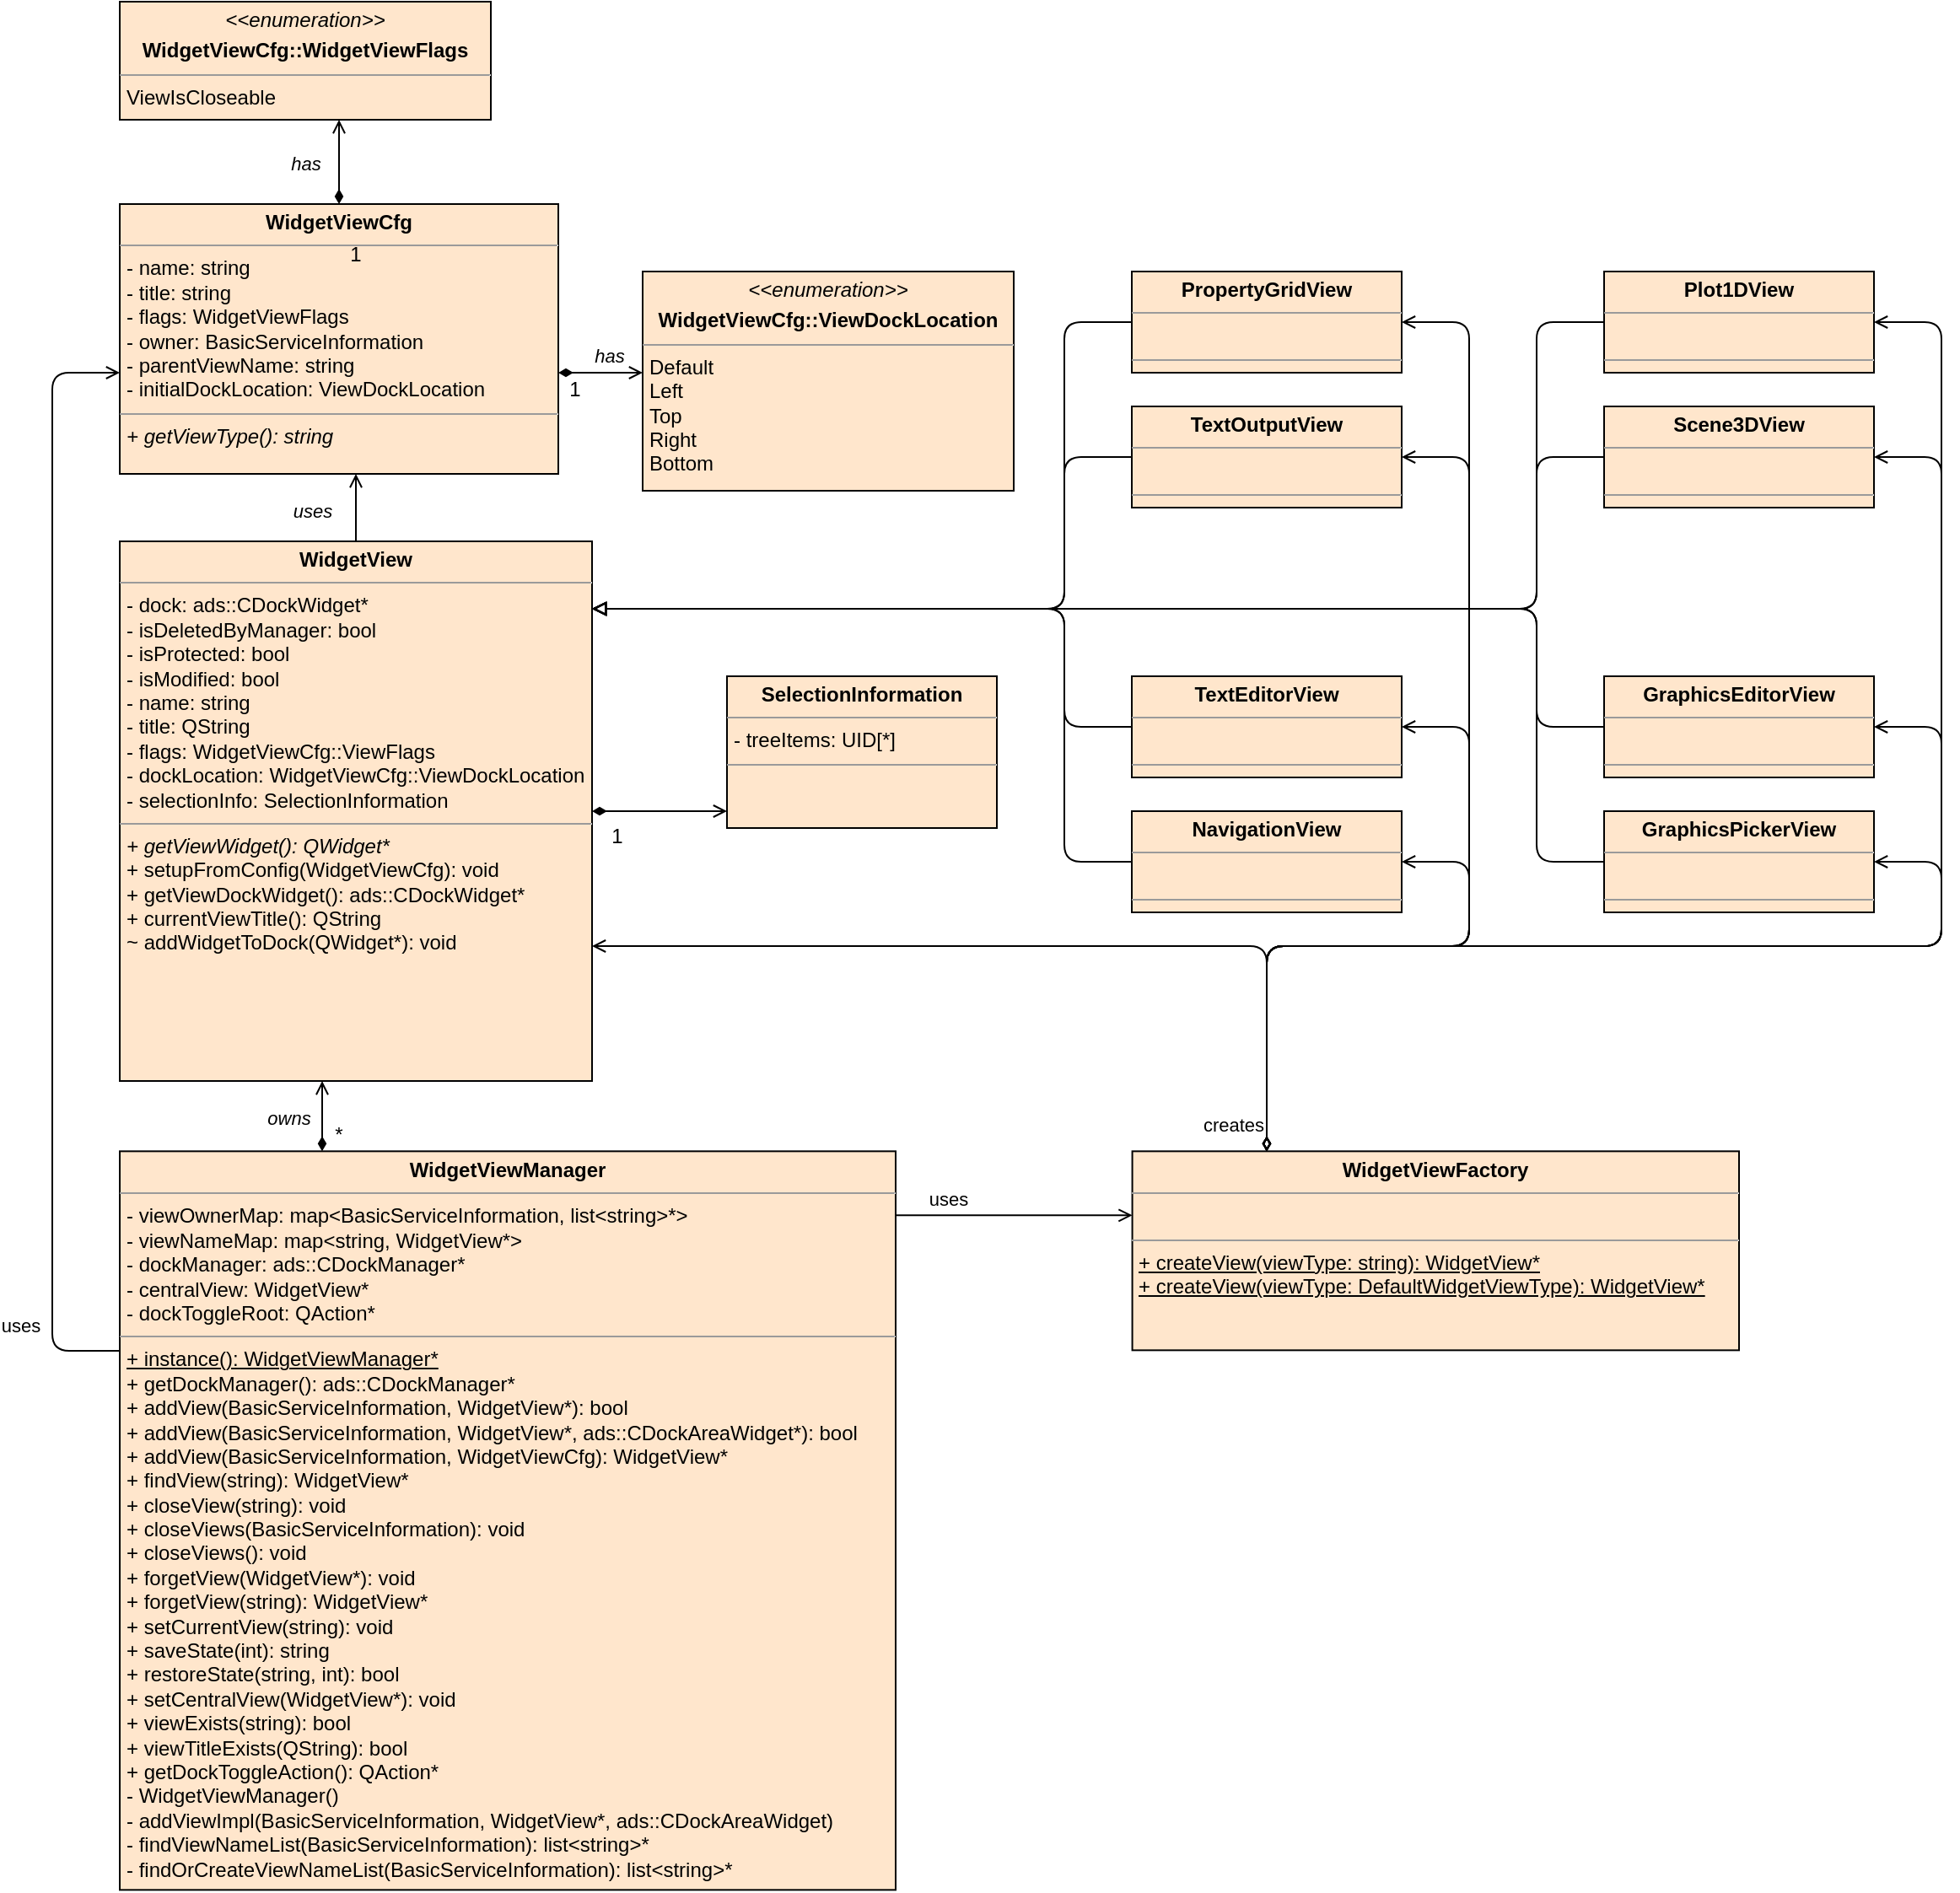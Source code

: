 <mxfile version="26.0.7">
  <diagram name="Page-1" id="2mC3etrwyER9bLnaZQRU">
    <mxGraphModel dx="1688" dy="688" grid="1" gridSize="10" guides="1" tooltips="1" connect="1" arrows="1" fold="1" page="1" pageScale="1" pageWidth="1654" pageHeight="1169" math="0" shadow="0">
      <root>
        <mxCell id="0" />
        <mxCell id="1" parent="0" />
        <mxCell id="TS5mTfJz-OEZbMOJgeyt-12" value="" style="edgeStyle=orthogonalEdgeStyle;rounded=0;orthogonalLoop=1;jettySize=auto;html=1;endArrow=open;endFill=0;" parent="1" source="TS5mTfJz-OEZbMOJgeyt-1" target="TS5mTfJz-OEZbMOJgeyt-3" edge="1">
          <mxGeometry relative="1" as="geometry">
            <Array as="points">
              <mxPoint x="250" y="390" />
              <mxPoint x="250" y="390" />
            </Array>
          </mxGeometry>
        </mxCell>
        <mxCell id="RRmIdZOjMoXbwhAeTIkx-3" style="edgeStyle=orthogonalEdgeStyle;rounded=0;orthogonalLoop=1;jettySize=auto;html=1;endArrow=open;endFill=0;startArrow=diamondThin;startFill=1;" edge="1" parent="1" source="TS5mTfJz-OEZbMOJgeyt-1" target="RRmIdZOjMoXbwhAeTIkx-2">
          <mxGeometry relative="1" as="geometry">
            <Array as="points">
              <mxPoint x="460" y="520" />
              <mxPoint x="460" y="520" />
            </Array>
          </mxGeometry>
        </mxCell>
        <mxCell id="TS5mTfJz-OEZbMOJgeyt-1" value="&lt;p style=&quot;margin:0px;margin-top:4px;text-align:center;&quot;&gt;&lt;b&gt;WidgetView&lt;/b&gt;&lt;/p&gt;&lt;hr size=&quot;1&quot;&gt;&lt;p style=&quot;margin:0px;margin-left:4px;&quot;&gt;- dock: ads::CDockWidget*&lt;/p&gt;&lt;p style=&quot;margin:0px;margin-left:4px;&quot;&gt;- isDeletedByManager: bool&lt;/p&gt;&lt;p style=&quot;margin:0px;margin-left:4px;&quot;&gt;- isProtected: bool&lt;/p&gt;&lt;p style=&quot;margin:0px;margin-left:4px;&quot;&gt;- isModified: bool&lt;/p&gt;&lt;p style=&quot;margin:0px;margin-left:4px;&quot;&gt;- name: string&lt;/p&gt;&lt;p style=&quot;margin:0px;margin-left:4px;&quot;&gt;- title: QString&lt;/p&gt;&lt;p style=&quot;margin:0px;margin-left:4px;&quot;&gt;- flags: WidgetViewCfg::ViewFlags&lt;/p&gt;&lt;p style=&quot;margin:0px;margin-left:4px;&quot;&gt;- dockLocation: WidgetViewCfg::ViewDockLocation&lt;/p&gt;&lt;p style=&quot;margin:0px;margin-left:4px;&quot;&gt;- selectionInfo: SelectionInformation&lt;/p&gt;&lt;hr size=&quot;1&quot;&gt;&lt;p style=&quot;margin:0px;margin-left:4px;&quot;&gt;&lt;i&gt;+ getViewWidget(): QWidget*&lt;/i&gt;&lt;br&gt;&lt;/p&gt;&lt;p style=&quot;margin:0px;margin-left:4px;&quot;&gt;+ setupFromConfig(WidgetViewCfg): void&lt;/p&gt;&lt;p style=&quot;margin:0px;margin-left:4px;&quot;&gt;+ getViewDockWidget(): ads::CDockWidget*&lt;/p&gt;&lt;p style=&quot;margin:0px;margin-left:4px;&quot;&gt;+ currentViewTitle(): QString&lt;/p&gt;&lt;p style=&quot;margin:0px;margin-left:4px;&quot;&gt;~ addWidgetToDock(QWidget*): void&lt;/p&gt;" style="verticalAlign=top;align=left;overflow=fill;fontSize=12;fontFamily=Helvetica;html=1;fillColor=#ffe6cc;strokeColor=#000000;" parent="1" vertex="1">
          <mxGeometry x="120" y="360" width="280" height="320" as="geometry" />
        </mxCell>
        <mxCell id="TS5mTfJz-OEZbMOJgeyt-13" style="edgeStyle=orthogonalEdgeStyle;rounded=1;orthogonalLoop=1;jettySize=auto;html=1;endArrow=open;endFill=0;curved=0;" parent="1" source="TS5mTfJz-OEZbMOJgeyt-2" target="TS5mTfJz-OEZbMOJgeyt-3" edge="1">
          <mxGeometry relative="1" as="geometry">
            <Array as="points">
              <mxPoint x="80" y="840" />
              <mxPoint x="80" y="260" />
            </Array>
          </mxGeometry>
        </mxCell>
        <mxCell id="TS5mTfJz-OEZbMOJgeyt-17" value="uses" style="edgeLabel;html=1;align=center;verticalAlign=middle;resizable=0;points=[];" parent="TS5mTfJz-OEZbMOJgeyt-13" vertex="1" connectable="0">
          <mxGeometry x="-0.895" y="-3" relative="1" as="geometry">
            <mxPoint x="-25" y="-12" as="offset" />
          </mxGeometry>
        </mxCell>
        <mxCell id="TS5mTfJz-OEZbMOJgeyt-15" style="edgeStyle=orthogonalEdgeStyle;rounded=0;orthogonalLoop=1;jettySize=auto;html=1;endArrow=open;endFill=0;" parent="1" source="TS5mTfJz-OEZbMOJgeyt-2" target="TS5mTfJz-OEZbMOJgeyt-5" edge="1">
          <mxGeometry relative="1" as="geometry">
            <Array as="points">
              <mxPoint x="670" y="759.67" />
              <mxPoint x="670" y="759.67" />
            </Array>
          </mxGeometry>
        </mxCell>
        <mxCell id="TS5mTfJz-OEZbMOJgeyt-18" value="uses" style="edgeLabel;html=1;align=center;verticalAlign=middle;resizable=0;points=[];" parent="TS5mTfJz-OEZbMOJgeyt-15" vertex="1" connectable="0">
          <mxGeometry x="-0.009" y="-1" relative="1" as="geometry">
            <mxPoint x="-39" y="-11" as="offset" />
          </mxGeometry>
        </mxCell>
        <mxCell id="nYUU7jSi2qJ1a8LRSwoP-1" style="edgeStyle=orthogonalEdgeStyle;rounded=0;orthogonalLoop=1;jettySize=auto;html=1;endArrow=open;endFill=0;startArrow=diamondThin;startFill=1;" parent="1" source="TS5mTfJz-OEZbMOJgeyt-2" target="TS5mTfJz-OEZbMOJgeyt-1" edge="1">
          <mxGeometry relative="1" as="geometry">
            <Array as="points">
              <mxPoint x="240" y="690" />
              <mxPoint x="240" y="690" />
            </Array>
          </mxGeometry>
        </mxCell>
        <mxCell id="nYUU7jSi2qJ1a8LRSwoP-2" value="&lt;i&gt;owns&lt;/i&gt;" style="edgeLabel;html=1;align=center;verticalAlign=middle;resizable=0;points=[];" parent="nYUU7jSi2qJ1a8LRSwoP-1" vertex="1" connectable="0">
          <mxGeometry x="-0.101" y="2" relative="1" as="geometry">
            <mxPoint x="-18" y="-1" as="offset" />
          </mxGeometry>
        </mxCell>
        <mxCell id="TS5mTfJz-OEZbMOJgeyt-2" value="&lt;p style=&quot;margin:0px;margin-top:4px;text-align:center;&quot;&gt;&lt;b&gt;WidgetViewManager&lt;/b&gt;&lt;/p&gt;&lt;hr size=&quot;1&quot;&gt;&lt;p style=&quot;margin:0px;margin-left:4px;&quot;&gt;- viewOwnerMap: map&amp;lt;BasicServiceInformation, list&amp;lt;string&amp;gt;*&amp;gt;&lt;/p&gt;&lt;p style=&quot;margin:0px;margin-left:4px;&quot;&gt;- viewNameMap: map&amp;lt;string, WidgetView*&amp;gt;&lt;/p&gt;&lt;p style=&quot;margin:0px;margin-left:4px;&quot;&gt;- dockManager: ads::CDockManager*&lt;/p&gt;&lt;p style=&quot;margin:0px;margin-left:4px;&quot;&gt;- centralView: WidgetView*&lt;/p&gt;&lt;p style=&quot;margin:0px;margin-left:4px;&quot;&gt;- dockToggleRoot: QAction*&lt;/p&gt;&lt;hr size=&quot;1&quot;&gt;&lt;p style=&quot;margin:0px;margin-left:4px;&quot;&gt;&lt;u&gt;+ instance(): WidgetViewManager*&lt;/u&gt;&lt;/p&gt;&lt;p style=&quot;margin:0px;margin-left:4px;&quot;&gt;+ getDockManager(): ads::CDockManager*&lt;/p&gt;&lt;p style=&quot;margin:0px;margin-left:4px;&quot;&gt;+ addView(BasicServiceInformation, WidgetView*): bool&lt;/p&gt;&lt;p style=&quot;margin:0px;margin-left:4px;&quot;&gt;+ addView(BasicServiceInformation, WidgetView*, ads::CDockAreaWidget*): bool&lt;/p&gt;&lt;p style=&quot;margin:0px;margin-left:4px;&quot;&gt;+ addView(BasicServiceInformation, WidgetViewCfg): WidgetView*&lt;/p&gt;&lt;p style=&quot;margin:0px;margin-left:4px;&quot;&gt;+ findView(string): WidgetView*&lt;/p&gt;&lt;p style=&quot;margin:0px;margin-left:4px;&quot;&gt;+ closeView(string): void&lt;/p&gt;&lt;p style=&quot;margin:0px;margin-left:4px;&quot;&gt;+ closeViews(BasicServiceInformation): void&lt;/p&gt;&lt;p style=&quot;margin:0px;margin-left:4px;&quot;&gt;+ closeViews(): void&lt;/p&gt;&lt;p style=&quot;margin:0px;margin-left:4px;&quot;&gt;+ forgetView(WidgetView*): void&lt;/p&gt;&lt;p style=&quot;margin:0px;margin-left:4px;&quot;&gt;+ forgetView(string): WidgetView*&lt;/p&gt;&lt;p style=&quot;margin:0px;margin-left:4px;&quot;&gt;+ setCurrentView(string): void&lt;/p&gt;&lt;p style=&quot;margin:0px;margin-left:4px;&quot;&gt;+ saveState(int): string&lt;/p&gt;&lt;p style=&quot;margin:0px;margin-left:4px;&quot;&gt;+ restoreState(string, int): bool&lt;/p&gt;&lt;p style=&quot;margin:0px;margin-left:4px;&quot;&gt;+ setCentralView(WidgetView*): void&lt;/p&gt;&lt;p style=&quot;margin:0px;margin-left:4px;&quot;&gt;+ viewExists(string): bool&lt;/p&gt;&lt;p style=&quot;margin:0px;margin-left:4px;&quot;&gt;+ viewTitleExists(QString): bool&lt;/p&gt;&lt;p style=&quot;margin:0px;margin-left:4px;&quot;&gt;+ getDockToggleAction(): QAction*&lt;/p&gt;&lt;p style=&quot;margin:0px;margin-left:4px;&quot;&gt;- WidgetViewManager()&lt;/p&gt;&lt;p style=&quot;margin:0px;margin-left:4px;&quot;&gt;- addViewImpl(BasicServiceInformation, WidgetView*, ads::CDockAreaWidget)&lt;/p&gt;&lt;p style=&quot;margin:0px;margin-left:4px;&quot;&gt;- findViewNameList(BasicServiceInformation): list&amp;lt;string&amp;gt;*&lt;/p&gt;&lt;p style=&quot;margin:0px;margin-left:4px;&quot;&gt;- findOrCreateViewNameList(BasicServiceInformation): list&amp;lt;string&amp;gt;*&lt;/p&gt;&lt;p style=&quot;margin:0px;margin-left:4px;&quot;&gt;&lt;br&gt;&lt;/p&gt;" style="verticalAlign=top;align=left;overflow=fill;fontSize=12;fontFamily=Helvetica;html=1;fillColor=#ffe6cc;strokeColor=#000000;" parent="1" vertex="1">
          <mxGeometry x="120" y="721.67" width="460" height="438" as="geometry" />
        </mxCell>
        <mxCell id="TS5mTfJz-OEZbMOJgeyt-7" style="edgeStyle=orthogonalEdgeStyle;rounded=0;orthogonalLoop=1;jettySize=auto;html=1;endArrow=open;endFill=0;startArrow=diamondThin;startFill=1;" parent="1" source="TS5mTfJz-OEZbMOJgeyt-3" target="TS5mTfJz-OEZbMOJgeyt-6" edge="1">
          <mxGeometry relative="1" as="geometry">
            <Array as="points">
              <mxPoint x="230" y="240" />
            </Array>
          </mxGeometry>
        </mxCell>
        <mxCell id="TS5mTfJz-OEZbMOJgeyt-8" value="has" style="edgeLabel;html=1;align=center;verticalAlign=middle;resizable=0;points=[];fontStyle=2" parent="TS5mTfJz-OEZbMOJgeyt-7" vertex="1" connectable="0">
          <mxGeometry x="-0.067" y="-1" relative="1" as="geometry">
            <mxPoint x="-21" y="-1" as="offset" />
          </mxGeometry>
        </mxCell>
        <mxCell id="TS5mTfJz-OEZbMOJgeyt-50" style="edgeStyle=orthogonalEdgeStyle;rounded=0;orthogonalLoop=1;jettySize=auto;html=1;endArrow=open;endFill=0;startArrow=diamondThin;startFill=1;" parent="1" source="TS5mTfJz-OEZbMOJgeyt-3" target="TS5mTfJz-OEZbMOJgeyt-49" edge="1">
          <mxGeometry relative="1" as="geometry">
            <Array as="points">
              <mxPoint x="420" y="260" />
              <mxPoint x="420" y="260" />
            </Array>
          </mxGeometry>
        </mxCell>
        <mxCell id="TS5mTfJz-OEZbMOJgeyt-52" value="has" style="edgeLabel;html=1;align=center;verticalAlign=middle;resizable=0;points=[];fontStyle=2" parent="TS5mTfJz-OEZbMOJgeyt-50" vertex="1" connectable="0">
          <mxGeometry x="0.264" y="2" relative="1" as="geometry">
            <mxPoint x="-2" y="-8" as="offset" />
          </mxGeometry>
        </mxCell>
        <mxCell id="TS5mTfJz-OEZbMOJgeyt-3" value="&lt;p style=&quot;margin:0px;margin-top:4px;text-align:center;&quot;&gt;&lt;b&gt;WidgetViewCfg&lt;/b&gt;&lt;/p&gt;&lt;hr size=&quot;1&quot;&gt;&lt;p style=&quot;margin:0px;margin-left:4px;&quot;&gt;- name: string&lt;/p&gt;&lt;p style=&quot;margin:0px;margin-left:4px;&quot;&gt;- title: string&lt;/p&gt;&lt;p style=&quot;margin:0px;margin-left:4px;&quot;&gt;- flags: WidgetViewFlags&lt;/p&gt;&lt;p style=&quot;margin:0px;margin-left:4px;&quot;&gt;- owner: BasicServiceInformation&lt;/p&gt;&lt;p style=&quot;margin:0px;margin-left:4px;&quot;&gt;- parentViewName: string&lt;/p&gt;&lt;p style=&quot;margin:0px;margin-left:4px;&quot;&gt;- initialDockLocation: ViewDockLocation&lt;/p&gt;&lt;hr size=&quot;1&quot;&gt;&lt;p style=&quot;margin:0px;margin-left:4px;&quot;&gt;&lt;i&gt;+ getViewType(): string&lt;/i&gt;&lt;/p&gt;" style="verticalAlign=top;align=left;overflow=fill;fontSize=12;fontFamily=Helvetica;html=1;fillColor=#ffe6cc;strokeColor=#000000;" parent="1" vertex="1">
          <mxGeometry x="120" y="160" width="260" height="160" as="geometry" />
        </mxCell>
        <mxCell id="TS5mTfJz-OEZbMOJgeyt-19" style="edgeStyle=orthogonalEdgeStyle;rounded=1;orthogonalLoop=1;jettySize=auto;html=1;endArrow=open;endFill=0;curved=0;startArrow=diamondThin;startFill=0;" parent="1" source="TS5mTfJz-OEZbMOJgeyt-5" target="TS5mTfJz-OEZbMOJgeyt-1" edge="1">
          <mxGeometry relative="1" as="geometry">
            <Array as="points">
              <mxPoint x="800" y="600" />
              <mxPoint x="250" y="600" />
            </Array>
          </mxGeometry>
        </mxCell>
        <mxCell id="TS5mTfJz-OEZbMOJgeyt-20" value="creates" style="edgeLabel;html=1;align=center;verticalAlign=middle;resizable=0;points=[];" parent="TS5mTfJz-OEZbMOJgeyt-19" vertex="1" connectable="0">
          <mxGeometry x="-0.893" y="1" relative="1" as="geometry">
            <mxPoint x="-19" y="12" as="offset" />
          </mxGeometry>
        </mxCell>
        <mxCell id="TS5mTfJz-OEZbMOJgeyt-33" style="edgeStyle=orthogonalEdgeStyle;rounded=1;orthogonalLoop=1;jettySize=auto;html=1;curved=0;endArrow=open;endFill=0;startArrow=diamondThin;startFill=0;" parent="1" source="TS5mTfJz-OEZbMOJgeyt-5" target="TS5mTfJz-OEZbMOJgeyt-21" edge="1">
          <mxGeometry relative="1" as="geometry">
            <Array as="points">
              <mxPoint x="800" y="600" />
              <mxPoint x="920" y="600" />
              <mxPoint x="920" y="230" />
            </Array>
          </mxGeometry>
        </mxCell>
        <mxCell id="TS5mTfJz-OEZbMOJgeyt-34" style="edgeStyle=orthogonalEdgeStyle;rounded=1;orthogonalLoop=1;jettySize=auto;html=1;curved=0;endArrow=open;endFill=0;startArrow=diamondThin;startFill=0;" parent="1" source="TS5mTfJz-OEZbMOJgeyt-5" target="TS5mTfJz-OEZbMOJgeyt-26" edge="1">
          <mxGeometry relative="1" as="geometry">
            <Array as="points">
              <mxPoint x="800" y="600" />
              <mxPoint x="920" y="600" />
              <mxPoint x="920" y="310" />
            </Array>
          </mxGeometry>
        </mxCell>
        <mxCell id="TS5mTfJz-OEZbMOJgeyt-35" style="edgeStyle=orthogonalEdgeStyle;rounded=1;orthogonalLoop=1;jettySize=auto;html=1;curved=0;endArrow=open;endFill=0;startArrow=diamondThin;startFill=0;" parent="1" source="TS5mTfJz-OEZbMOJgeyt-5" target="TS5mTfJz-OEZbMOJgeyt-25" edge="1">
          <mxGeometry relative="1" as="geometry">
            <Array as="points">
              <mxPoint x="800" y="600" />
              <mxPoint x="920" y="600" />
              <mxPoint x="920" y="470" />
            </Array>
          </mxGeometry>
        </mxCell>
        <mxCell id="TS5mTfJz-OEZbMOJgeyt-36" style="edgeStyle=orthogonalEdgeStyle;rounded=1;orthogonalLoop=1;jettySize=auto;html=1;curved=0;endArrow=open;endFill=0;startArrow=diamondThin;startFill=0;" parent="1" source="TS5mTfJz-OEZbMOJgeyt-5" target="TS5mTfJz-OEZbMOJgeyt-22" edge="1">
          <mxGeometry relative="1" as="geometry">
            <Array as="points">
              <mxPoint x="800" y="600" />
              <mxPoint x="1200" y="600" />
              <mxPoint x="1200" y="230" />
            </Array>
          </mxGeometry>
        </mxCell>
        <mxCell id="TS5mTfJz-OEZbMOJgeyt-43" style="edgeStyle=orthogonalEdgeStyle;rounded=1;orthogonalLoop=1;jettySize=auto;html=1;curved=0;endArrow=open;endFill=0;startArrow=diamondThin;startFill=0;" parent="1" source="TS5mTfJz-OEZbMOJgeyt-5" target="TS5mTfJz-OEZbMOJgeyt-40" edge="1">
          <mxGeometry relative="1" as="geometry">
            <Array as="points">
              <mxPoint x="800" y="600" />
              <mxPoint x="920" y="600" />
              <mxPoint x="920" y="550" />
            </Array>
          </mxGeometry>
        </mxCell>
        <mxCell id="TS5mTfJz-OEZbMOJgeyt-44" style="edgeStyle=orthogonalEdgeStyle;rounded=1;orthogonalLoop=1;jettySize=auto;html=1;curved=0;endArrow=open;endFill=0;startArrow=diamondThin;startFill=0;" parent="1" source="TS5mTfJz-OEZbMOJgeyt-5" target="TS5mTfJz-OEZbMOJgeyt-23" edge="1">
          <mxGeometry relative="1" as="geometry">
            <Array as="points">
              <mxPoint x="800" y="600" />
              <mxPoint x="1200" y="600" />
              <mxPoint x="1200" y="310" />
            </Array>
          </mxGeometry>
        </mxCell>
        <mxCell id="TS5mTfJz-OEZbMOJgeyt-47" style="edgeStyle=orthogonalEdgeStyle;rounded=1;orthogonalLoop=1;jettySize=auto;html=1;curved=0;endArrow=open;endFill=0;startArrow=diamondThin;startFill=0;" parent="1" source="TS5mTfJz-OEZbMOJgeyt-5" target="TS5mTfJz-OEZbMOJgeyt-46" edge="1">
          <mxGeometry relative="1" as="geometry">
            <Array as="points">
              <mxPoint x="800" y="600" />
              <mxPoint x="1200" y="600" />
              <mxPoint x="1200" y="550" />
            </Array>
          </mxGeometry>
        </mxCell>
        <mxCell id="TS5mTfJz-OEZbMOJgeyt-5" value="&lt;p style=&quot;margin:0px;margin-top:4px;text-align:center;&quot;&gt;&lt;b&gt;WidgetViewFactory&lt;/b&gt;&lt;/p&gt;&lt;hr size=&quot;1&quot;&gt;&lt;p style=&quot;margin:0px;margin-left:4px;&quot;&gt;&lt;br&gt;&lt;/p&gt;&lt;hr size=&quot;1&quot;&gt;&lt;p style=&quot;margin:0px;margin-left:4px;&quot;&gt;&lt;u&gt;+ createView(viewType: string): WidgetView*&lt;/u&gt;&lt;/p&gt;&lt;p style=&quot;margin:0px;margin-left:4px;&quot;&gt;&lt;u&gt;+ createView(viewType: DefaultWidgetViewType): WidgetView*&lt;/u&gt;&lt;/p&gt;" style="verticalAlign=top;align=left;overflow=fill;fontSize=12;fontFamily=Helvetica;html=1;fillColor=#ffe6cc;strokeColor=#000000;" parent="1" vertex="1">
          <mxGeometry x="720.29" y="721.67" width="359.71" height="118" as="geometry" />
        </mxCell>
        <mxCell id="TS5mTfJz-OEZbMOJgeyt-6" value="&lt;p style=&quot;margin:0px;margin-top:4px;text-align:center;&quot;&gt;&lt;span style=&quot;background-color: initial;&quot;&gt;&lt;i&gt;&amp;lt;&amp;lt;enumeration&amp;gt;&amp;gt;&lt;/i&gt;&lt;/span&gt;&lt;/p&gt;&lt;p style=&quot;margin:0px;margin-top:4px;text-align:center;&quot;&gt;&lt;b&gt;WidgetViewCfg::WidgetViewFlags&lt;/b&gt;&lt;/p&gt;&lt;hr size=&quot;1&quot;&gt;&lt;p style=&quot;margin:0px;margin-left:4px;&quot;&gt;ViewIsCloseable&lt;/p&gt;&lt;p style=&quot;margin:0px;margin-left:4px;&quot;&gt;&lt;br&gt;&lt;/p&gt;&lt;p style=&quot;margin:0px;margin-left:4px;&quot;&gt;&lt;br&gt;&lt;/p&gt;" style="verticalAlign=top;align=left;overflow=fill;fontSize=12;fontFamily=Helvetica;html=1;fillColor=#ffe6cc;strokeColor=#000000;" parent="1" vertex="1">
          <mxGeometry x="120" y="40" width="220" height="70" as="geometry" />
        </mxCell>
        <mxCell id="TS5mTfJz-OEZbMOJgeyt-9" value="1" style="text;html=1;align=center;verticalAlign=middle;whiteSpace=wrap;rounded=0;" parent="1" vertex="1">
          <mxGeometry x="250" y="180" width="20" height="20" as="geometry" />
        </mxCell>
        <mxCell id="TS5mTfJz-OEZbMOJgeyt-11" value="uses" style="edgeLabel;html=1;align=center;verticalAlign=middle;resizable=0;points=[];fontStyle=2" parent="1" vertex="1" connectable="0">
          <mxGeometry x="240" y="340" as="geometry">
            <mxPoint x="-6" y="2" as="offset" />
          </mxGeometry>
        </mxCell>
        <mxCell id="TS5mTfJz-OEZbMOJgeyt-27" style="edgeStyle=orthogonalEdgeStyle;rounded=1;orthogonalLoop=1;jettySize=auto;html=1;endArrow=block;endFill=0;curved=0;" parent="1" source="TS5mTfJz-OEZbMOJgeyt-21" target="TS5mTfJz-OEZbMOJgeyt-1" edge="1">
          <mxGeometry relative="1" as="geometry">
            <Array as="points">
              <mxPoint x="680" y="230" />
              <mxPoint x="680" y="400" />
            </Array>
          </mxGeometry>
        </mxCell>
        <mxCell id="TS5mTfJz-OEZbMOJgeyt-21" value="&lt;p style=&quot;margin:0px;margin-top:4px;text-align:center;&quot;&gt;&lt;b&gt;PropertyGridView&lt;/b&gt;&lt;/p&gt;&lt;hr size=&quot;1&quot;&gt;&lt;p style=&quot;margin:0px;margin-left:4px;&quot;&gt;&lt;br&gt;&lt;/p&gt;&lt;hr size=&quot;1&quot;&gt;&lt;p style=&quot;margin:0px;margin-left:4px;&quot;&gt;&lt;br&gt;&lt;/p&gt;" style="verticalAlign=top;align=left;overflow=fill;fontSize=12;fontFamily=Helvetica;html=1;fillColor=#ffe6cc;strokeColor=#000000;" parent="1" vertex="1">
          <mxGeometry x="720" y="200" width="160" height="60" as="geometry" />
        </mxCell>
        <mxCell id="TS5mTfJz-OEZbMOJgeyt-30" style="edgeStyle=orthogonalEdgeStyle;rounded=1;orthogonalLoop=1;jettySize=auto;html=1;curved=0;endArrow=block;endFill=0;" parent="1" source="TS5mTfJz-OEZbMOJgeyt-22" target="TS5mTfJz-OEZbMOJgeyt-1" edge="1">
          <mxGeometry relative="1" as="geometry">
            <Array as="points">
              <mxPoint x="960" y="230" />
              <mxPoint x="960" y="400" />
            </Array>
          </mxGeometry>
        </mxCell>
        <mxCell id="TS5mTfJz-OEZbMOJgeyt-22" value="&lt;p style=&quot;margin:0px;margin-top:4px;text-align:center;&quot;&gt;&lt;b&gt;Plot1DView&lt;/b&gt;&lt;/p&gt;&lt;hr size=&quot;1&quot;&gt;&lt;p style=&quot;margin:0px;margin-left:4px;&quot;&gt;&lt;br&gt;&lt;/p&gt;&lt;hr size=&quot;1&quot;&gt;&lt;p style=&quot;margin:0px;margin-left:4px;&quot;&gt;&lt;br&gt;&lt;/p&gt;" style="verticalAlign=top;align=left;overflow=fill;fontSize=12;fontFamily=Helvetica;html=1;fillColor=#ffe6cc;strokeColor=#000000;" parent="1" vertex="1">
          <mxGeometry x="1000" y="200" width="160" height="60" as="geometry" />
        </mxCell>
        <mxCell id="TS5mTfJz-OEZbMOJgeyt-32" style="edgeStyle=orthogonalEdgeStyle;rounded=1;orthogonalLoop=1;jettySize=auto;html=1;curved=0;endArrow=block;endFill=0;" parent="1" source="TS5mTfJz-OEZbMOJgeyt-23" target="TS5mTfJz-OEZbMOJgeyt-1" edge="1">
          <mxGeometry relative="1" as="geometry">
            <Array as="points">
              <mxPoint x="960" y="310" />
              <mxPoint x="960" y="400" />
            </Array>
          </mxGeometry>
        </mxCell>
        <mxCell id="TS5mTfJz-OEZbMOJgeyt-23" value="&lt;p style=&quot;margin:0px;margin-top:4px;text-align:center;&quot;&gt;&lt;b&gt;Scene3DView&lt;/b&gt;&lt;/p&gt;&lt;hr size=&quot;1&quot;&gt;&lt;p style=&quot;margin:0px;margin-left:4px;&quot;&gt;&lt;br&gt;&lt;/p&gt;&lt;hr size=&quot;1&quot;&gt;&lt;p style=&quot;margin:0px;margin-left:4px;&quot;&gt;&lt;br&gt;&lt;/p&gt;" style="verticalAlign=top;align=left;overflow=fill;fontSize=12;fontFamily=Helvetica;html=1;fillColor=#ffe6cc;strokeColor=#000000;" parent="1" vertex="1">
          <mxGeometry x="1000" y="280" width="160" height="60" as="geometry" />
        </mxCell>
        <mxCell id="TS5mTfJz-OEZbMOJgeyt-29" style="edgeStyle=orthogonalEdgeStyle;rounded=1;orthogonalLoop=1;jettySize=auto;html=1;curved=0;endArrow=block;endFill=0;" parent="1" source="TS5mTfJz-OEZbMOJgeyt-25" target="TS5mTfJz-OEZbMOJgeyt-1" edge="1">
          <mxGeometry relative="1" as="geometry">
            <Array as="points">
              <mxPoint x="680" y="470" />
              <mxPoint x="680" y="400" />
            </Array>
          </mxGeometry>
        </mxCell>
        <mxCell id="TS5mTfJz-OEZbMOJgeyt-25" value="&lt;p style=&quot;margin:0px;margin-top:4px;text-align:center;&quot;&gt;&lt;b&gt;TextEditorView&lt;/b&gt;&lt;/p&gt;&lt;hr size=&quot;1&quot;&gt;&lt;p style=&quot;margin:0px;margin-left:4px;&quot;&gt;&lt;br&gt;&lt;/p&gt;&lt;hr size=&quot;1&quot;&gt;&lt;p style=&quot;margin:0px;margin-left:4px;&quot;&gt;&lt;br&gt;&lt;/p&gt;" style="verticalAlign=top;align=left;overflow=fill;fontSize=12;fontFamily=Helvetica;html=1;fillColor=#ffe6cc;strokeColor=#000000;" parent="1" vertex="1">
          <mxGeometry x="720" y="440" width="160" height="60" as="geometry" />
        </mxCell>
        <mxCell id="TS5mTfJz-OEZbMOJgeyt-28" style="edgeStyle=orthogonalEdgeStyle;rounded=1;orthogonalLoop=1;jettySize=auto;html=1;curved=0;endArrow=block;endFill=0;" parent="1" source="TS5mTfJz-OEZbMOJgeyt-26" target="TS5mTfJz-OEZbMOJgeyt-1" edge="1">
          <mxGeometry relative="1" as="geometry">
            <Array as="points">
              <mxPoint x="680" y="310" />
              <mxPoint x="680" y="400" />
            </Array>
          </mxGeometry>
        </mxCell>
        <mxCell id="TS5mTfJz-OEZbMOJgeyt-26" value="&lt;p style=&quot;margin:0px;margin-top:4px;text-align:center;&quot;&gt;&lt;b&gt;TextOutputView&lt;/b&gt;&lt;/p&gt;&lt;hr size=&quot;1&quot;&gt;&lt;p style=&quot;margin:0px;margin-left:4px;&quot;&gt;&lt;br&gt;&lt;/p&gt;&lt;hr size=&quot;1&quot;&gt;&lt;p style=&quot;margin:0px;margin-left:4px;&quot;&gt;&lt;br&gt;&lt;/p&gt;" style="verticalAlign=top;align=left;overflow=fill;fontSize=12;fontFamily=Helvetica;html=1;fillColor=#ffe6cc;strokeColor=#000000;" parent="1" vertex="1">
          <mxGeometry x="720" y="280" width="160" height="60" as="geometry" />
        </mxCell>
        <mxCell id="TS5mTfJz-OEZbMOJgeyt-39" value="" style="edgeStyle=orthogonalEdgeStyle;rounded=1;orthogonalLoop=1;jettySize=auto;html=1;curved=0;startArrow=diamondThin;startFill=0;endArrow=open;endFill=0;" parent="1" source="TS5mTfJz-OEZbMOJgeyt-5" target="TS5mTfJz-OEZbMOJgeyt-24" edge="1">
          <mxGeometry relative="1" as="geometry">
            <mxPoint x="565" y="642" as="sourcePoint" />
            <mxPoint x="1080" y="440" as="targetPoint" />
            <Array as="points">
              <mxPoint x="800" y="600" />
              <mxPoint x="1200" y="600" />
              <mxPoint x="1200" y="470" />
            </Array>
          </mxGeometry>
        </mxCell>
        <mxCell id="TS5mTfJz-OEZbMOJgeyt-42" style="edgeStyle=orthogonalEdgeStyle;rounded=1;orthogonalLoop=1;jettySize=auto;html=1;curved=0;endArrow=block;endFill=0;" parent="1" source="TS5mTfJz-OEZbMOJgeyt-24" target="TS5mTfJz-OEZbMOJgeyt-1" edge="1">
          <mxGeometry relative="1" as="geometry">
            <Array as="points">
              <mxPoint x="960" y="470" />
              <mxPoint x="960" y="400" />
            </Array>
          </mxGeometry>
        </mxCell>
        <mxCell id="TS5mTfJz-OEZbMOJgeyt-24" value="&lt;p style=&quot;margin:0px;margin-top:4px;text-align:center;&quot;&gt;&lt;b&gt;GraphicsEditorView&lt;/b&gt;&lt;/p&gt;&lt;hr size=&quot;1&quot;&gt;&lt;p style=&quot;margin:0px;margin-left:4px;&quot;&gt;&lt;br&gt;&lt;/p&gt;&lt;hr size=&quot;1&quot;&gt;&lt;p style=&quot;margin:0px;margin-left:4px;&quot;&gt;&lt;br&gt;&lt;/p&gt;" style="verticalAlign=top;align=left;overflow=fill;fontSize=12;fontFamily=Helvetica;html=1;fillColor=#ffe6cc;strokeColor=#000000;" parent="1" vertex="1">
          <mxGeometry x="1000" y="440" width="160" height="60" as="geometry" />
        </mxCell>
        <mxCell id="TS5mTfJz-OEZbMOJgeyt-41" style="edgeStyle=orthogonalEdgeStyle;rounded=1;orthogonalLoop=1;jettySize=auto;html=1;curved=0;endArrow=block;endFill=0;" parent="1" source="TS5mTfJz-OEZbMOJgeyt-40" target="TS5mTfJz-OEZbMOJgeyt-1" edge="1">
          <mxGeometry relative="1" as="geometry">
            <Array as="points">
              <mxPoint x="680" y="550" />
              <mxPoint x="680" y="400" />
            </Array>
          </mxGeometry>
        </mxCell>
        <mxCell id="TS5mTfJz-OEZbMOJgeyt-40" value="&lt;p style=&quot;margin:0px;margin-top:4px;text-align:center;&quot;&gt;&lt;b&gt;NavigationView&lt;/b&gt;&lt;/p&gt;&lt;hr size=&quot;1&quot;&gt;&lt;p style=&quot;margin:0px;margin-left:4px;&quot;&gt;&lt;br&gt;&lt;/p&gt;&lt;hr size=&quot;1&quot;&gt;&lt;p style=&quot;margin:0px;margin-left:4px;&quot;&gt;&lt;br&gt;&lt;/p&gt;" style="verticalAlign=top;align=left;overflow=fill;fontSize=12;fontFamily=Helvetica;html=1;fillColor=#ffe6cc;strokeColor=#000000;" parent="1" vertex="1">
          <mxGeometry x="720" y="520" width="160" height="60" as="geometry" />
        </mxCell>
        <mxCell id="TS5mTfJz-OEZbMOJgeyt-48" style="edgeStyle=orthogonalEdgeStyle;rounded=1;orthogonalLoop=1;jettySize=auto;html=1;endArrow=block;endFill=0;curved=0;" parent="1" source="TS5mTfJz-OEZbMOJgeyt-46" target="TS5mTfJz-OEZbMOJgeyt-1" edge="1">
          <mxGeometry relative="1" as="geometry">
            <Array as="points">
              <mxPoint x="960" y="550" />
              <mxPoint x="960" y="400" />
            </Array>
          </mxGeometry>
        </mxCell>
        <mxCell id="TS5mTfJz-OEZbMOJgeyt-46" value="&lt;p style=&quot;margin:0px;margin-top:4px;text-align:center;&quot;&gt;&lt;b&gt;GraphicsPickerView&lt;/b&gt;&lt;/p&gt;&lt;hr size=&quot;1&quot;&gt;&lt;p style=&quot;margin:0px;margin-left:4px;&quot;&gt;&lt;br&gt;&lt;/p&gt;&lt;hr size=&quot;1&quot;&gt;&lt;p style=&quot;margin:0px;margin-left:4px;&quot;&gt;&lt;br&gt;&lt;/p&gt;" style="verticalAlign=top;align=left;overflow=fill;fontSize=12;fontFamily=Helvetica;html=1;fillColor=#ffe6cc;strokeColor=#000000;" parent="1" vertex="1">
          <mxGeometry x="1000" y="520" width="160" height="60" as="geometry" />
        </mxCell>
        <mxCell id="TS5mTfJz-OEZbMOJgeyt-49" value="&lt;p style=&quot;margin:0px;margin-top:4px;text-align:center;&quot;&gt;&lt;span style=&quot;background-color: initial;&quot;&gt;&lt;i&gt;&amp;lt;&amp;lt;enumeration&amp;gt;&amp;gt;&lt;/i&gt;&lt;/span&gt;&lt;/p&gt;&lt;p style=&quot;margin:0px;margin-top:4px;text-align:center;&quot;&gt;&lt;b&gt;WidgetViewCfg::ViewDockLocation&lt;/b&gt;&lt;/p&gt;&lt;hr size=&quot;1&quot;&gt;&lt;p style=&quot;margin:0px;margin-left:4px;&quot;&gt;Default&lt;/p&gt;&lt;p style=&quot;margin:0px;margin-left:4px;&quot;&gt;Left&lt;/p&gt;&lt;p style=&quot;margin:0px;margin-left:4px;&quot;&gt;Top&lt;/p&gt;&lt;p style=&quot;margin:0px;margin-left:4px;&quot;&gt;Right&lt;/p&gt;&lt;p style=&quot;margin:0px;margin-left:4px;&quot;&gt;Bottom&lt;/p&gt;&lt;p style=&quot;margin:0px;margin-left:4px;&quot;&gt;&lt;br&gt;&lt;/p&gt;" style="verticalAlign=top;align=left;overflow=fill;fontSize=12;fontFamily=Helvetica;html=1;fillColor=#ffe6cc;strokeColor=#000000;" parent="1" vertex="1">
          <mxGeometry x="430" y="200" width="220" height="130" as="geometry" />
        </mxCell>
        <mxCell id="TS5mTfJz-OEZbMOJgeyt-51" value="1" style="text;html=1;align=center;verticalAlign=middle;whiteSpace=wrap;rounded=0;" parent="1" vertex="1">
          <mxGeometry x="380" y="260" width="20" height="20" as="geometry" />
        </mxCell>
        <mxCell id="nYUU7jSi2qJ1a8LRSwoP-3" value="*" style="text;html=1;align=center;verticalAlign=middle;whiteSpace=wrap;rounded=0;" parent="1" vertex="1">
          <mxGeometry x="240" y="701.67" width="20" height="20" as="geometry" />
        </mxCell>
        <mxCell id="RRmIdZOjMoXbwhAeTIkx-2" value="&lt;p style=&quot;margin:0px;margin-top:4px;text-align:center;&quot;&gt;&lt;b style=&quot;background-color: transparent; color: light-dark(rgb(0, 0, 0), rgb(255, 255, 255));&quot;&gt;SelectionInformation&lt;/b&gt;&lt;/p&gt;&lt;hr size=&quot;1&quot;&gt;&lt;p style=&quot;margin:0px;margin-left:4px;&quot;&gt;- treeItems: UID[*]&lt;/p&gt;&lt;hr size=&quot;1&quot;&gt;&lt;p style=&quot;margin:0px;margin-left:4px;&quot;&gt;&lt;br&gt;&lt;/p&gt;" style="verticalAlign=top;align=left;overflow=fill;fontSize=12;fontFamily=Helvetica;html=1;fillColor=#ffe6cc;strokeColor=#000000;" vertex="1" parent="1">
          <mxGeometry x="480" y="440" width="160" height="90" as="geometry" />
        </mxCell>
        <mxCell id="RRmIdZOjMoXbwhAeTIkx-5" value="1" style="text;html=1;align=center;verticalAlign=middle;whiteSpace=wrap;rounded=0;" vertex="1" parent="1">
          <mxGeometry x="400" y="520" width="30" height="30" as="geometry" />
        </mxCell>
      </root>
    </mxGraphModel>
  </diagram>
</mxfile>
